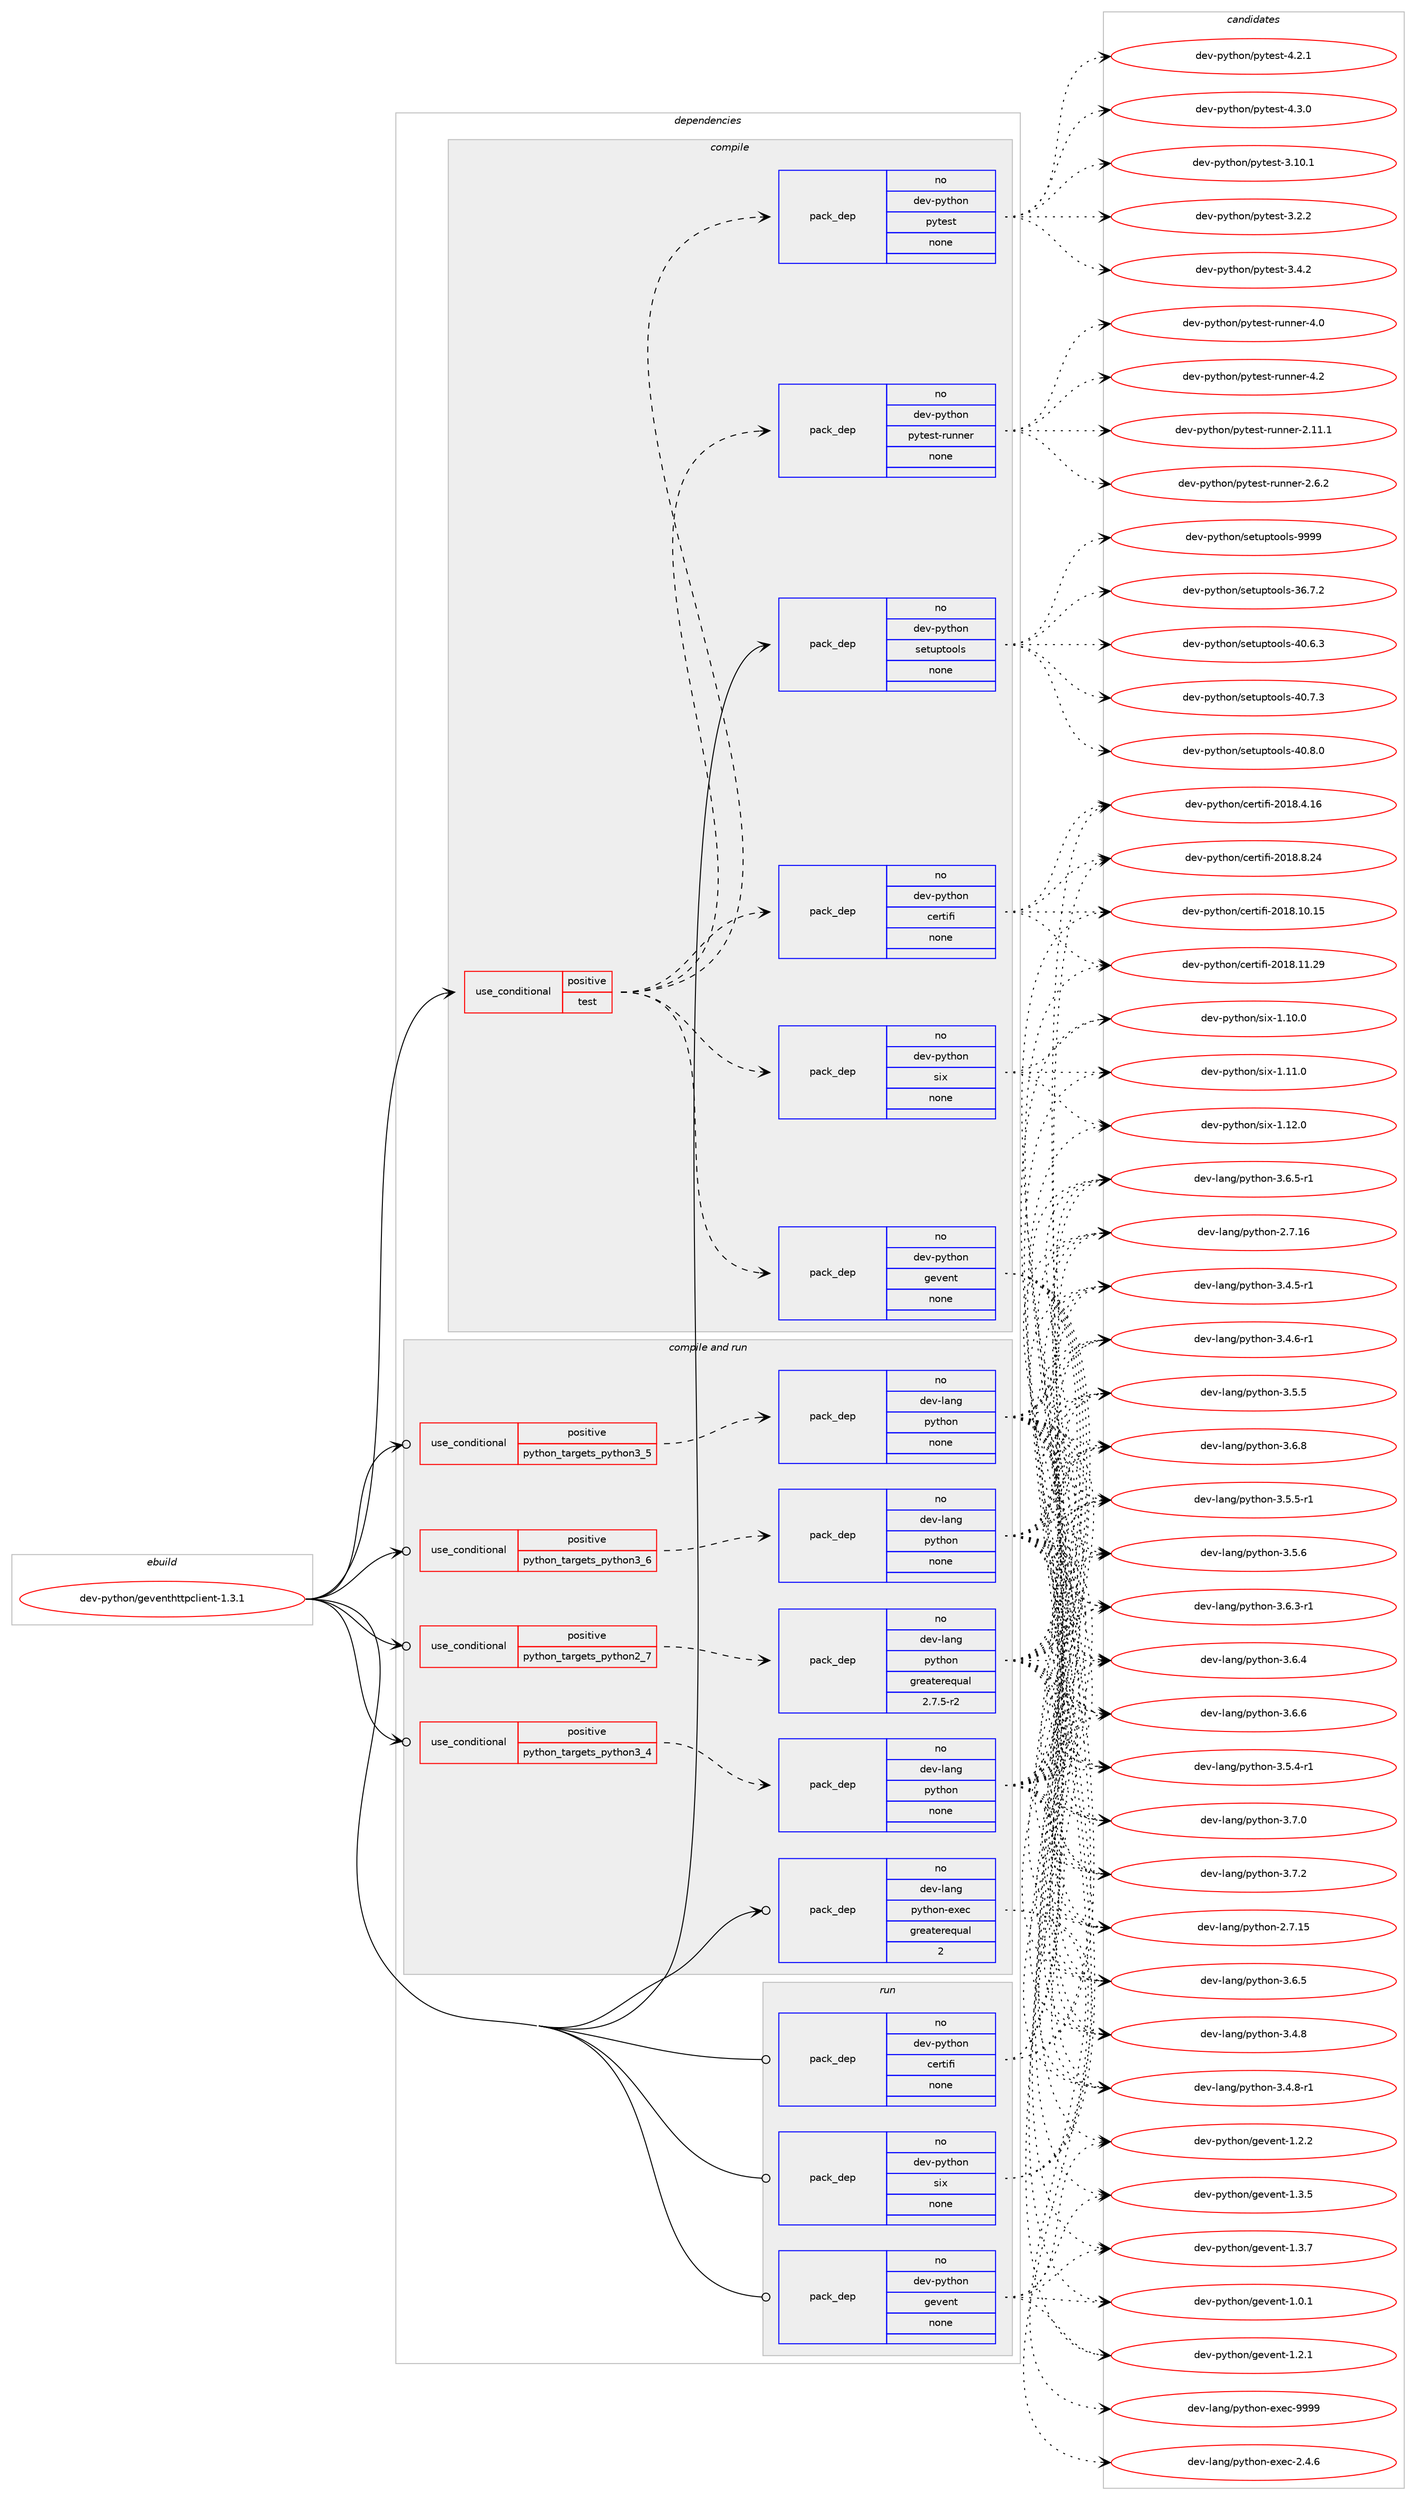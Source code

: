 digraph prolog {

# *************
# Graph options
# *************

newrank=true;
concentrate=true;
compound=true;
graph [rankdir=LR,fontname=Helvetica,fontsize=10,ranksep=1.5];#, ranksep=2.5, nodesep=0.2];
edge  [arrowhead=vee];
node  [fontname=Helvetica,fontsize=10];

# **********
# The ebuild
# **********

subgraph cluster_leftcol {
color=gray;
rank=same;
label=<<i>ebuild</i>>;
id [label="dev-python/geventhttpclient-1.3.1", color=red, width=4, href="../dev-python/geventhttpclient-1.3.1.svg"];
}

# ****************
# The dependencies
# ****************

subgraph cluster_midcol {
color=gray;
label=<<i>dependencies</i>>;
subgraph cluster_compile {
fillcolor="#eeeeee";
style=filled;
label=<<i>compile</i>>;
subgraph cond374917 {
dependency1411047 [label=<<TABLE BORDER="0" CELLBORDER="1" CELLSPACING="0" CELLPADDING="4"><TR><TD ROWSPAN="3" CELLPADDING="10">use_conditional</TD></TR><TR><TD>positive</TD></TR><TR><TD>test</TD></TR></TABLE>>, shape=none, color=red];
subgraph pack1012871 {
dependency1411048 [label=<<TABLE BORDER="0" CELLBORDER="1" CELLSPACING="0" CELLPADDING="4" WIDTH="220"><TR><TD ROWSPAN="6" CELLPADDING="30">pack_dep</TD></TR><TR><TD WIDTH="110">no</TD></TR><TR><TD>dev-python</TD></TR><TR><TD>certifi</TD></TR><TR><TD>none</TD></TR><TR><TD></TD></TR></TABLE>>, shape=none, color=blue];
}
dependency1411047:e -> dependency1411048:w [weight=20,style="dashed",arrowhead="vee"];
subgraph pack1012872 {
dependency1411049 [label=<<TABLE BORDER="0" CELLBORDER="1" CELLSPACING="0" CELLPADDING="4" WIDTH="220"><TR><TD ROWSPAN="6" CELLPADDING="30">pack_dep</TD></TR><TR><TD WIDTH="110">no</TD></TR><TR><TD>dev-python</TD></TR><TR><TD>gevent</TD></TR><TR><TD>none</TD></TR><TR><TD></TD></TR></TABLE>>, shape=none, color=blue];
}
dependency1411047:e -> dependency1411049:w [weight=20,style="dashed",arrowhead="vee"];
subgraph pack1012873 {
dependency1411050 [label=<<TABLE BORDER="0" CELLBORDER="1" CELLSPACING="0" CELLPADDING="4" WIDTH="220"><TR><TD ROWSPAN="6" CELLPADDING="30">pack_dep</TD></TR><TR><TD WIDTH="110">no</TD></TR><TR><TD>dev-python</TD></TR><TR><TD>six</TD></TR><TR><TD>none</TD></TR><TR><TD></TD></TR></TABLE>>, shape=none, color=blue];
}
dependency1411047:e -> dependency1411050:w [weight=20,style="dashed",arrowhead="vee"];
subgraph pack1012874 {
dependency1411051 [label=<<TABLE BORDER="0" CELLBORDER="1" CELLSPACING="0" CELLPADDING="4" WIDTH="220"><TR><TD ROWSPAN="6" CELLPADDING="30">pack_dep</TD></TR><TR><TD WIDTH="110">no</TD></TR><TR><TD>dev-python</TD></TR><TR><TD>pytest-runner</TD></TR><TR><TD>none</TD></TR><TR><TD></TD></TR></TABLE>>, shape=none, color=blue];
}
dependency1411047:e -> dependency1411051:w [weight=20,style="dashed",arrowhead="vee"];
subgraph pack1012875 {
dependency1411052 [label=<<TABLE BORDER="0" CELLBORDER="1" CELLSPACING="0" CELLPADDING="4" WIDTH="220"><TR><TD ROWSPAN="6" CELLPADDING="30">pack_dep</TD></TR><TR><TD WIDTH="110">no</TD></TR><TR><TD>dev-python</TD></TR><TR><TD>pytest</TD></TR><TR><TD>none</TD></TR><TR><TD></TD></TR></TABLE>>, shape=none, color=blue];
}
dependency1411047:e -> dependency1411052:w [weight=20,style="dashed",arrowhead="vee"];
}
id:e -> dependency1411047:w [weight=20,style="solid",arrowhead="vee"];
subgraph pack1012876 {
dependency1411053 [label=<<TABLE BORDER="0" CELLBORDER="1" CELLSPACING="0" CELLPADDING="4" WIDTH="220"><TR><TD ROWSPAN="6" CELLPADDING="30">pack_dep</TD></TR><TR><TD WIDTH="110">no</TD></TR><TR><TD>dev-python</TD></TR><TR><TD>setuptools</TD></TR><TR><TD>none</TD></TR><TR><TD></TD></TR></TABLE>>, shape=none, color=blue];
}
id:e -> dependency1411053:w [weight=20,style="solid",arrowhead="vee"];
}
subgraph cluster_compileandrun {
fillcolor="#eeeeee";
style=filled;
label=<<i>compile and run</i>>;
subgraph cond374918 {
dependency1411054 [label=<<TABLE BORDER="0" CELLBORDER="1" CELLSPACING="0" CELLPADDING="4"><TR><TD ROWSPAN="3" CELLPADDING="10">use_conditional</TD></TR><TR><TD>positive</TD></TR><TR><TD>python_targets_python2_7</TD></TR></TABLE>>, shape=none, color=red];
subgraph pack1012877 {
dependency1411055 [label=<<TABLE BORDER="0" CELLBORDER="1" CELLSPACING="0" CELLPADDING="4" WIDTH="220"><TR><TD ROWSPAN="6" CELLPADDING="30">pack_dep</TD></TR><TR><TD WIDTH="110">no</TD></TR><TR><TD>dev-lang</TD></TR><TR><TD>python</TD></TR><TR><TD>greaterequal</TD></TR><TR><TD>2.7.5-r2</TD></TR></TABLE>>, shape=none, color=blue];
}
dependency1411054:e -> dependency1411055:w [weight=20,style="dashed",arrowhead="vee"];
}
id:e -> dependency1411054:w [weight=20,style="solid",arrowhead="odotvee"];
subgraph cond374919 {
dependency1411056 [label=<<TABLE BORDER="0" CELLBORDER="1" CELLSPACING="0" CELLPADDING="4"><TR><TD ROWSPAN="3" CELLPADDING="10">use_conditional</TD></TR><TR><TD>positive</TD></TR><TR><TD>python_targets_python3_4</TD></TR></TABLE>>, shape=none, color=red];
subgraph pack1012878 {
dependency1411057 [label=<<TABLE BORDER="0" CELLBORDER="1" CELLSPACING="0" CELLPADDING="4" WIDTH="220"><TR><TD ROWSPAN="6" CELLPADDING="30">pack_dep</TD></TR><TR><TD WIDTH="110">no</TD></TR><TR><TD>dev-lang</TD></TR><TR><TD>python</TD></TR><TR><TD>none</TD></TR><TR><TD></TD></TR></TABLE>>, shape=none, color=blue];
}
dependency1411056:e -> dependency1411057:w [weight=20,style="dashed",arrowhead="vee"];
}
id:e -> dependency1411056:w [weight=20,style="solid",arrowhead="odotvee"];
subgraph cond374920 {
dependency1411058 [label=<<TABLE BORDER="0" CELLBORDER="1" CELLSPACING="0" CELLPADDING="4"><TR><TD ROWSPAN="3" CELLPADDING="10">use_conditional</TD></TR><TR><TD>positive</TD></TR><TR><TD>python_targets_python3_5</TD></TR></TABLE>>, shape=none, color=red];
subgraph pack1012879 {
dependency1411059 [label=<<TABLE BORDER="0" CELLBORDER="1" CELLSPACING="0" CELLPADDING="4" WIDTH="220"><TR><TD ROWSPAN="6" CELLPADDING="30">pack_dep</TD></TR><TR><TD WIDTH="110">no</TD></TR><TR><TD>dev-lang</TD></TR><TR><TD>python</TD></TR><TR><TD>none</TD></TR><TR><TD></TD></TR></TABLE>>, shape=none, color=blue];
}
dependency1411058:e -> dependency1411059:w [weight=20,style="dashed",arrowhead="vee"];
}
id:e -> dependency1411058:w [weight=20,style="solid",arrowhead="odotvee"];
subgraph cond374921 {
dependency1411060 [label=<<TABLE BORDER="0" CELLBORDER="1" CELLSPACING="0" CELLPADDING="4"><TR><TD ROWSPAN="3" CELLPADDING="10">use_conditional</TD></TR><TR><TD>positive</TD></TR><TR><TD>python_targets_python3_6</TD></TR></TABLE>>, shape=none, color=red];
subgraph pack1012880 {
dependency1411061 [label=<<TABLE BORDER="0" CELLBORDER="1" CELLSPACING="0" CELLPADDING="4" WIDTH="220"><TR><TD ROWSPAN="6" CELLPADDING="30">pack_dep</TD></TR><TR><TD WIDTH="110">no</TD></TR><TR><TD>dev-lang</TD></TR><TR><TD>python</TD></TR><TR><TD>none</TD></TR><TR><TD></TD></TR></TABLE>>, shape=none, color=blue];
}
dependency1411060:e -> dependency1411061:w [weight=20,style="dashed",arrowhead="vee"];
}
id:e -> dependency1411060:w [weight=20,style="solid",arrowhead="odotvee"];
subgraph pack1012881 {
dependency1411062 [label=<<TABLE BORDER="0" CELLBORDER="1" CELLSPACING="0" CELLPADDING="4" WIDTH="220"><TR><TD ROWSPAN="6" CELLPADDING="30">pack_dep</TD></TR><TR><TD WIDTH="110">no</TD></TR><TR><TD>dev-lang</TD></TR><TR><TD>python-exec</TD></TR><TR><TD>greaterequal</TD></TR><TR><TD>2</TD></TR></TABLE>>, shape=none, color=blue];
}
id:e -> dependency1411062:w [weight=20,style="solid",arrowhead="odotvee"];
}
subgraph cluster_run {
fillcolor="#eeeeee";
style=filled;
label=<<i>run</i>>;
subgraph pack1012882 {
dependency1411063 [label=<<TABLE BORDER="0" CELLBORDER="1" CELLSPACING="0" CELLPADDING="4" WIDTH="220"><TR><TD ROWSPAN="6" CELLPADDING="30">pack_dep</TD></TR><TR><TD WIDTH="110">no</TD></TR><TR><TD>dev-python</TD></TR><TR><TD>certifi</TD></TR><TR><TD>none</TD></TR><TR><TD></TD></TR></TABLE>>, shape=none, color=blue];
}
id:e -> dependency1411063:w [weight=20,style="solid",arrowhead="odot"];
subgraph pack1012883 {
dependency1411064 [label=<<TABLE BORDER="0" CELLBORDER="1" CELLSPACING="0" CELLPADDING="4" WIDTH="220"><TR><TD ROWSPAN="6" CELLPADDING="30">pack_dep</TD></TR><TR><TD WIDTH="110">no</TD></TR><TR><TD>dev-python</TD></TR><TR><TD>gevent</TD></TR><TR><TD>none</TD></TR><TR><TD></TD></TR></TABLE>>, shape=none, color=blue];
}
id:e -> dependency1411064:w [weight=20,style="solid",arrowhead="odot"];
subgraph pack1012884 {
dependency1411065 [label=<<TABLE BORDER="0" CELLBORDER="1" CELLSPACING="0" CELLPADDING="4" WIDTH="220"><TR><TD ROWSPAN="6" CELLPADDING="30">pack_dep</TD></TR><TR><TD WIDTH="110">no</TD></TR><TR><TD>dev-python</TD></TR><TR><TD>six</TD></TR><TR><TD>none</TD></TR><TR><TD></TD></TR></TABLE>>, shape=none, color=blue];
}
id:e -> dependency1411065:w [weight=20,style="solid",arrowhead="odot"];
}
}

# **************
# The candidates
# **************

subgraph cluster_choices {
rank=same;
color=gray;
label=<<i>candidates</i>>;

subgraph choice1012871 {
color=black;
nodesep=1;
choice1001011184511212111610411111047991011141161051021054550484956464948464953 [label="dev-python/certifi-2018.10.15", color=red, width=4,href="../dev-python/certifi-2018.10.15.svg"];
choice1001011184511212111610411111047991011141161051021054550484956464949465057 [label="dev-python/certifi-2018.11.29", color=red, width=4,href="../dev-python/certifi-2018.11.29.svg"];
choice10010111845112121116104111110479910111411610510210545504849564652464954 [label="dev-python/certifi-2018.4.16", color=red, width=4,href="../dev-python/certifi-2018.4.16.svg"];
choice10010111845112121116104111110479910111411610510210545504849564656465052 [label="dev-python/certifi-2018.8.24", color=red, width=4,href="../dev-python/certifi-2018.8.24.svg"];
dependency1411048:e -> choice1001011184511212111610411111047991011141161051021054550484956464948464953:w [style=dotted,weight="100"];
dependency1411048:e -> choice1001011184511212111610411111047991011141161051021054550484956464949465057:w [style=dotted,weight="100"];
dependency1411048:e -> choice10010111845112121116104111110479910111411610510210545504849564652464954:w [style=dotted,weight="100"];
dependency1411048:e -> choice10010111845112121116104111110479910111411610510210545504849564656465052:w [style=dotted,weight="100"];
}
subgraph choice1012872 {
color=black;
nodesep=1;
choice1001011184511212111610411111047103101118101110116454946484649 [label="dev-python/gevent-1.0.1", color=red, width=4,href="../dev-python/gevent-1.0.1.svg"];
choice1001011184511212111610411111047103101118101110116454946504649 [label="dev-python/gevent-1.2.1", color=red, width=4,href="../dev-python/gevent-1.2.1.svg"];
choice1001011184511212111610411111047103101118101110116454946504650 [label="dev-python/gevent-1.2.2", color=red, width=4,href="../dev-python/gevent-1.2.2.svg"];
choice1001011184511212111610411111047103101118101110116454946514653 [label="dev-python/gevent-1.3.5", color=red, width=4,href="../dev-python/gevent-1.3.5.svg"];
choice1001011184511212111610411111047103101118101110116454946514655 [label="dev-python/gevent-1.3.7", color=red, width=4,href="../dev-python/gevent-1.3.7.svg"];
dependency1411049:e -> choice1001011184511212111610411111047103101118101110116454946484649:w [style=dotted,weight="100"];
dependency1411049:e -> choice1001011184511212111610411111047103101118101110116454946504649:w [style=dotted,weight="100"];
dependency1411049:e -> choice1001011184511212111610411111047103101118101110116454946504650:w [style=dotted,weight="100"];
dependency1411049:e -> choice1001011184511212111610411111047103101118101110116454946514653:w [style=dotted,weight="100"];
dependency1411049:e -> choice1001011184511212111610411111047103101118101110116454946514655:w [style=dotted,weight="100"];
}
subgraph choice1012873 {
color=black;
nodesep=1;
choice100101118451121211161041111104711510512045494649484648 [label="dev-python/six-1.10.0", color=red, width=4,href="../dev-python/six-1.10.0.svg"];
choice100101118451121211161041111104711510512045494649494648 [label="dev-python/six-1.11.0", color=red, width=4,href="../dev-python/six-1.11.0.svg"];
choice100101118451121211161041111104711510512045494649504648 [label="dev-python/six-1.12.0", color=red, width=4,href="../dev-python/six-1.12.0.svg"];
dependency1411050:e -> choice100101118451121211161041111104711510512045494649484648:w [style=dotted,weight="100"];
dependency1411050:e -> choice100101118451121211161041111104711510512045494649494648:w [style=dotted,weight="100"];
dependency1411050:e -> choice100101118451121211161041111104711510512045494649504648:w [style=dotted,weight="100"];
}
subgraph choice1012874 {
color=black;
nodesep=1;
choice10010111845112121116104111110471121211161011151164511411711011010111445504649494649 [label="dev-python/pytest-runner-2.11.1", color=red, width=4,href="../dev-python/pytest-runner-2.11.1.svg"];
choice100101118451121211161041111104711212111610111511645114117110110101114455046544650 [label="dev-python/pytest-runner-2.6.2", color=red, width=4,href="../dev-python/pytest-runner-2.6.2.svg"];
choice10010111845112121116104111110471121211161011151164511411711011010111445524648 [label="dev-python/pytest-runner-4.0", color=red, width=4,href="../dev-python/pytest-runner-4.0.svg"];
choice10010111845112121116104111110471121211161011151164511411711011010111445524650 [label="dev-python/pytest-runner-4.2", color=red, width=4,href="../dev-python/pytest-runner-4.2.svg"];
dependency1411051:e -> choice10010111845112121116104111110471121211161011151164511411711011010111445504649494649:w [style=dotted,weight="100"];
dependency1411051:e -> choice100101118451121211161041111104711212111610111511645114117110110101114455046544650:w [style=dotted,weight="100"];
dependency1411051:e -> choice10010111845112121116104111110471121211161011151164511411711011010111445524648:w [style=dotted,weight="100"];
dependency1411051:e -> choice10010111845112121116104111110471121211161011151164511411711011010111445524650:w [style=dotted,weight="100"];
}
subgraph choice1012875 {
color=black;
nodesep=1;
choice100101118451121211161041111104711212111610111511645514649484649 [label="dev-python/pytest-3.10.1", color=red, width=4,href="../dev-python/pytest-3.10.1.svg"];
choice1001011184511212111610411111047112121116101115116455146504650 [label="dev-python/pytest-3.2.2", color=red, width=4,href="../dev-python/pytest-3.2.2.svg"];
choice1001011184511212111610411111047112121116101115116455146524650 [label="dev-python/pytest-3.4.2", color=red, width=4,href="../dev-python/pytest-3.4.2.svg"];
choice1001011184511212111610411111047112121116101115116455246504649 [label="dev-python/pytest-4.2.1", color=red, width=4,href="../dev-python/pytest-4.2.1.svg"];
choice1001011184511212111610411111047112121116101115116455246514648 [label="dev-python/pytest-4.3.0", color=red, width=4,href="../dev-python/pytest-4.3.0.svg"];
dependency1411052:e -> choice100101118451121211161041111104711212111610111511645514649484649:w [style=dotted,weight="100"];
dependency1411052:e -> choice1001011184511212111610411111047112121116101115116455146504650:w [style=dotted,weight="100"];
dependency1411052:e -> choice1001011184511212111610411111047112121116101115116455146524650:w [style=dotted,weight="100"];
dependency1411052:e -> choice1001011184511212111610411111047112121116101115116455246504649:w [style=dotted,weight="100"];
dependency1411052:e -> choice1001011184511212111610411111047112121116101115116455246514648:w [style=dotted,weight="100"];
}
subgraph choice1012876 {
color=black;
nodesep=1;
choice100101118451121211161041111104711510111611711211611111110811545515446554650 [label="dev-python/setuptools-36.7.2", color=red, width=4,href="../dev-python/setuptools-36.7.2.svg"];
choice100101118451121211161041111104711510111611711211611111110811545524846544651 [label="dev-python/setuptools-40.6.3", color=red, width=4,href="../dev-python/setuptools-40.6.3.svg"];
choice100101118451121211161041111104711510111611711211611111110811545524846554651 [label="dev-python/setuptools-40.7.3", color=red, width=4,href="../dev-python/setuptools-40.7.3.svg"];
choice100101118451121211161041111104711510111611711211611111110811545524846564648 [label="dev-python/setuptools-40.8.0", color=red, width=4,href="../dev-python/setuptools-40.8.0.svg"];
choice10010111845112121116104111110471151011161171121161111111081154557575757 [label="dev-python/setuptools-9999", color=red, width=4,href="../dev-python/setuptools-9999.svg"];
dependency1411053:e -> choice100101118451121211161041111104711510111611711211611111110811545515446554650:w [style=dotted,weight="100"];
dependency1411053:e -> choice100101118451121211161041111104711510111611711211611111110811545524846544651:w [style=dotted,weight="100"];
dependency1411053:e -> choice100101118451121211161041111104711510111611711211611111110811545524846554651:w [style=dotted,weight="100"];
dependency1411053:e -> choice100101118451121211161041111104711510111611711211611111110811545524846564648:w [style=dotted,weight="100"];
dependency1411053:e -> choice10010111845112121116104111110471151011161171121161111111081154557575757:w [style=dotted,weight="100"];
}
subgraph choice1012877 {
color=black;
nodesep=1;
choice10010111845108971101034711212111610411111045504655464953 [label="dev-lang/python-2.7.15", color=red, width=4,href="../dev-lang/python-2.7.15.svg"];
choice10010111845108971101034711212111610411111045504655464954 [label="dev-lang/python-2.7.16", color=red, width=4,href="../dev-lang/python-2.7.16.svg"];
choice1001011184510897110103471121211161041111104551465246534511449 [label="dev-lang/python-3.4.5-r1", color=red, width=4,href="../dev-lang/python-3.4.5-r1.svg"];
choice1001011184510897110103471121211161041111104551465246544511449 [label="dev-lang/python-3.4.6-r1", color=red, width=4,href="../dev-lang/python-3.4.6-r1.svg"];
choice100101118451089711010347112121116104111110455146524656 [label="dev-lang/python-3.4.8", color=red, width=4,href="../dev-lang/python-3.4.8.svg"];
choice1001011184510897110103471121211161041111104551465246564511449 [label="dev-lang/python-3.4.8-r1", color=red, width=4,href="../dev-lang/python-3.4.8-r1.svg"];
choice1001011184510897110103471121211161041111104551465346524511449 [label="dev-lang/python-3.5.4-r1", color=red, width=4,href="../dev-lang/python-3.5.4-r1.svg"];
choice100101118451089711010347112121116104111110455146534653 [label="dev-lang/python-3.5.5", color=red, width=4,href="../dev-lang/python-3.5.5.svg"];
choice1001011184510897110103471121211161041111104551465346534511449 [label="dev-lang/python-3.5.5-r1", color=red, width=4,href="../dev-lang/python-3.5.5-r1.svg"];
choice100101118451089711010347112121116104111110455146534654 [label="dev-lang/python-3.5.6", color=red, width=4,href="../dev-lang/python-3.5.6.svg"];
choice1001011184510897110103471121211161041111104551465446514511449 [label="dev-lang/python-3.6.3-r1", color=red, width=4,href="../dev-lang/python-3.6.3-r1.svg"];
choice100101118451089711010347112121116104111110455146544652 [label="dev-lang/python-3.6.4", color=red, width=4,href="../dev-lang/python-3.6.4.svg"];
choice100101118451089711010347112121116104111110455146544653 [label="dev-lang/python-3.6.5", color=red, width=4,href="../dev-lang/python-3.6.5.svg"];
choice1001011184510897110103471121211161041111104551465446534511449 [label="dev-lang/python-3.6.5-r1", color=red, width=4,href="../dev-lang/python-3.6.5-r1.svg"];
choice100101118451089711010347112121116104111110455146544654 [label="dev-lang/python-3.6.6", color=red, width=4,href="../dev-lang/python-3.6.6.svg"];
choice100101118451089711010347112121116104111110455146544656 [label="dev-lang/python-3.6.8", color=red, width=4,href="../dev-lang/python-3.6.8.svg"];
choice100101118451089711010347112121116104111110455146554648 [label="dev-lang/python-3.7.0", color=red, width=4,href="../dev-lang/python-3.7.0.svg"];
choice100101118451089711010347112121116104111110455146554650 [label="dev-lang/python-3.7.2", color=red, width=4,href="../dev-lang/python-3.7.2.svg"];
dependency1411055:e -> choice10010111845108971101034711212111610411111045504655464953:w [style=dotted,weight="100"];
dependency1411055:e -> choice10010111845108971101034711212111610411111045504655464954:w [style=dotted,weight="100"];
dependency1411055:e -> choice1001011184510897110103471121211161041111104551465246534511449:w [style=dotted,weight="100"];
dependency1411055:e -> choice1001011184510897110103471121211161041111104551465246544511449:w [style=dotted,weight="100"];
dependency1411055:e -> choice100101118451089711010347112121116104111110455146524656:w [style=dotted,weight="100"];
dependency1411055:e -> choice1001011184510897110103471121211161041111104551465246564511449:w [style=dotted,weight="100"];
dependency1411055:e -> choice1001011184510897110103471121211161041111104551465346524511449:w [style=dotted,weight="100"];
dependency1411055:e -> choice100101118451089711010347112121116104111110455146534653:w [style=dotted,weight="100"];
dependency1411055:e -> choice1001011184510897110103471121211161041111104551465346534511449:w [style=dotted,weight="100"];
dependency1411055:e -> choice100101118451089711010347112121116104111110455146534654:w [style=dotted,weight="100"];
dependency1411055:e -> choice1001011184510897110103471121211161041111104551465446514511449:w [style=dotted,weight="100"];
dependency1411055:e -> choice100101118451089711010347112121116104111110455146544652:w [style=dotted,weight="100"];
dependency1411055:e -> choice100101118451089711010347112121116104111110455146544653:w [style=dotted,weight="100"];
dependency1411055:e -> choice1001011184510897110103471121211161041111104551465446534511449:w [style=dotted,weight="100"];
dependency1411055:e -> choice100101118451089711010347112121116104111110455146544654:w [style=dotted,weight="100"];
dependency1411055:e -> choice100101118451089711010347112121116104111110455146544656:w [style=dotted,weight="100"];
dependency1411055:e -> choice100101118451089711010347112121116104111110455146554648:w [style=dotted,weight="100"];
dependency1411055:e -> choice100101118451089711010347112121116104111110455146554650:w [style=dotted,weight="100"];
}
subgraph choice1012878 {
color=black;
nodesep=1;
choice10010111845108971101034711212111610411111045504655464953 [label="dev-lang/python-2.7.15", color=red, width=4,href="../dev-lang/python-2.7.15.svg"];
choice10010111845108971101034711212111610411111045504655464954 [label="dev-lang/python-2.7.16", color=red, width=4,href="../dev-lang/python-2.7.16.svg"];
choice1001011184510897110103471121211161041111104551465246534511449 [label="dev-lang/python-3.4.5-r1", color=red, width=4,href="../dev-lang/python-3.4.5-r1.svg"];
choice1001011184510897110103471121211161041111104551465246544511449 [label="dev-lang/python-3.4.6-r1", color=red, width=4,href="../dev-lang/python-3.4.6-r1.svg"];
choice100101118451089711010347112121116104111110455146524656 [label="dev-lang/python-3.4.8", color=red, width=4,href="../dev-lang/python-3.4.8.svg"];
choice1001011184510897110103471121211161041111104551465246564511449 [label="dev-lang/python-3.4.8-r1", color=red, width=4,href="../dev-lang/python-3.4.8-r1.svg"];
choice1001011184510897110103471121211161041111104551465346524511449 [label="dev-lang/python-3.5.4-r1", color=red, width=4,href="../dev-lang/python-3.5.4-r1.svg"];
choice100101118451089711010347112121116104111110455146534653 [label="dev-lang/python-3.5.5", color=red, width=4,href="../dev-lang/python-3.5.5.svg"];
choice1001011184510897110103471121211161041111104551465346534511449 [label="dev-lang/python-3.5.5-r1", color=red, width=4,href="../dev-lang/python-3.5.5-r1.svg"];
choice100101118451089711010347112121116104111110455146534654 [label="dev-lang/python-3.5.6", color=red, width=4,href="../dev-lang/python-3.5.6.svg"];
choice1001011184510897110103471121211161041111104551465446514511449 [label="dev-lang/python-3.6.3-r1", color=red, width=4,href="../dev-lang/python-3.6.3-r1.svg"];
choice100101118451089711010347112121116104111110455146544652 [label="dev-lang/python-3.6.4", color=red, width=4,href="../dev-lang/python-3.6.4.svg"];
choice100101118451089711010347112121116104111110455146544653 [label="dev-lang/python-3.6.5", color=red, width=4,href="../dev-lang/python-3.6.5.svg"];
choice1001011184510897110103471121211161041111104551465446534511449 [label="dev-lang/python-3.6.5-r1", color=red, width=4,href="../dev-lang/python-3.6.5-r1.svg"];
choice100101118451089711010347112121116104111110455146544654 [label="dev-lang/python-3.6.6", color=red, width=4,href="../dev-lang/python-3.6.6.svg"];
choice100101118451089711010347112121116104111110455146544656 [label="dev-lang/python-3.6.8", color=red, width=4,href="../dev-lang/python-3.6.8.svg"];
choice100101118451089711010347112121116104111110455146554648 [label="dev-lang/python-3.7.0", color=red, width=4,href="../dev-lang/python-3.7.0.svg"];
choice100101118451089711010347112121116104111110455146554650 [label="dev-lang/python-3.7.2", color=red, width=4,href="../dev-lang/python-3.7.2.svg"];
dependency1411057:e -> choice10010111845108971101034711212111610411111045504655464953:w [style=dotted,weight="100"];
dependency1411057:e -> choice10010111845108971101034711212111610411111045504655464954:w [style=dotted,weight="100"];
dependency1411057:e -> choice1001011184510897110103471121211161041111104551465246534511449:w [style=dotted,weight="100"];
dependency1411057:e -> choice1001011184510897110103471121211161041111104551465246544511449:w [style=dotted,weight="100"];
dependency1411057:e -> choice100101118451089711010347112121116104111110455146524656:w [style=dotted,weight="100"];
dependency1411057:e -> choice1001011184510897110103471121211161041111104551465246564511449:w [style=dotted,weight="100"];
dependency1411057:e -> choice1001011184510897110103471121211161041111104551465346524511449:w [style=dotted,weight="100"];
dependency1411057:e -> choice100101118451089711010347112121116104111110455146534653:w [style=dotted,weight="100"];
dependency1411057:e -> choice1001011184510897110103471121211161041111104551465346534511449:w [style=dotted,weight="100"];
dependency1411057:e -> choice100101118451089711010347112121116104111110455146534654:w [style=dotted,weight="100"];
dependency1411057:e -> choice1001011184510897110103471121211161041111104551465446514511449:w [style=dotted,weight="100"];
dependency1411057:e -> choice100101118451089711010347112121116104111110455146544652:w [style=dotted,weight="100"];
dependency1411057:e -> choice100101118451089711010347112121116104111110455146544653:w [style=dotted,weight="100"];
dependency1411057:e -> choice1001011184510897110103471121211161041111104551465446534511449:w [style=dotted,weight="100"];
dependency1411057:e -> choice100101118451089711010347112121116104111110455146544654:w [style=dotted,weight="100"];
dependency1411057:e -> choice100101118451089711010347112121116104111110455146544656:w [style=dotted,weight="100"];
dependency1411057:e -> choice100101118451089711010347112121116104111110455146554648:w [style=dotted,weight="100"];
dependency1411057:e -> choice100101118451089711010347112121116104111110455146554650:w [style=dotted,weight="100"];
}
subgraph choice1012879 {
color=black;
nodesep=1;
choice10010111845108971101034711212111610411111045504655464953 [label="dev-lang/python-2.7.15", color=red, width=4,href="../dev-lang/python-2.7.15.svg"];
choice10010111845108971101034711212111610411111045504655464954 [label="dev-lang/python-2.7.16", color=red, width=4,href="../dev-lang/python-2.7.16.svg"];
choice1001011184510897110103471121211161041111104551465246534511449 [label="dev-lang/python-3.4.5-r1", color=red, width=4,href="../dev-lang/python-3.4.5-r1.svg"];
choice1001011184510897110103471121211161041111104551465246544511449 [label="dev-lang/python-3.4.6-r1", color=red, width=4,href="../dev-lang/python-3.4.6-r1.svg"];
choice100101118451089711010347112121116104111110455146524656 [label="dev-lang/python-3.4.8", color=red, width=4,href="../dev-lang/python-3.4.8.svg"];
choice1001011184510897110103471121211161041111104551465246564511449 [label="dev-lang/python-3.4.8-r1", color=red, width=4,href="../dev-lang/python-3.4.8-r1.svg"];
choice1001011184510897110103471121211161041111104551465346524511449 [label="dev-lang/python-3.5.4-r1", color=red, width=4,href="../dev-lang/python-3.5.4-r1.svg"];
choice100101118451089711010347112121116104111110455146534653 [label="dev-lang/python-3.5.5", color=red, width=4,href="../dev-lang/python-3.5.5.svg"];
choice1001011184510897110103471121211161041111104551465346534511449 [label="dev-lang/python-3.5.5-r1", color=red, width=4,href="../dev-lang/python-3.5.5-r1.svg"];
choice100101118451089711010347112121116104111110455146534654 [label="dev-lang/python-3.5.6", color=red, width=4,href="../dev-lang/python-3.5.6.svg"];
choice1001011184510897110103471121211161041111104551465446514511449 [label="dev-lang/python-3.6.3-r1", color=red, width=4,href="../dev-lang/python-3.6.3-r1.svg"];
choice100101118451089711010347112121116104111110455146544652 [label="dev-lang/python-3.6.4", color=red, width=4,href="../dev-lang/python-3.6.4.svg"];
choice100101118451089711010347112121116104111110455146544653 [label="dev-lang/python-3.6.5", color=red, width=4,href="../dev-lang/python-3.6.5.svg"];
choice1001011184510897110103471121211161041111104551465446534511449 [label="dev-lang/python-3.6.5-r1", color=red, width=4,href="../dev-lang/python-3.6.5-r1.svg"];
choice100101118451089711010347112121116104111110455146544654 [label="dev-lang/python-3.6.6", color=red, width=4,href="../dev-lang/python-3.6.6.svg"];
choice100101118451089711010347112121116104111110455146544656 [label="dev-lang/python-3.6.8", color=red, width=4,href="../dev-lang/python-3.6.8.svg"];
choice100101118451089711010347112121116104111110455146554648 [label="dev-lang/python-3.7.0", color=red, width=4,href="../dev-lang/python-3.7.0.svg"];
choice100101118451089711010347112121116104111110455146554650 [label="dev-lang/python-3.7.2", color=red, width=4,href="../dev-lang/python-3.7.2.svg"];
dependency1411059:e -> choice10010111845108971101034711212111610411111045504655464953:w [style=dotted,weight="100"];
dependency1411059:e -> choice10010111845108971101034711212111610411111045504655464954:w [style=dotted,weight="100"];
dependency1411059:e -> choice1001011184510897110103471121211161041111104551465246534511449:w [style=dotted,weight="100"];
dependency1411059:e -> choice1001011184510897110103471121211161041111104551465246544511449:w [style=dotted,weight="100"];
dependency1411059:e -> choice100101118451089711010347112121116104111110455146524656:w [style=dotted,weight="100"];
dependency1411059:e -> choice1001011184510897110103471121211161041111104551465246564511449:w [style=dotted,weight="100"];
dependency1411059:e -> choice1001011184510897110103471121211161041111104551465346524511449:w [style=dotted,weight="100"];
dependency1411059:e -> choice100101118451089711010347112121116104111110455146534653:w [style=dotted,weight="100"];
dependency1411059:e -> choice1001011184510897110103471121211161041111104551465346534511449:w [style=dotted,weight="100"];
dependency1411059:e -> choice100101118451089711010347112121116104111110455146534654:w [style=dotted,weight="100"];
dependency1411059:e -> choice1001011184510897110103471121211161041111104551465446514511449:w [style=dotted,weight="100"];
dependency1411059:e -> choice100101118451089711010347112121116104111110455146544652:w [style=dotted,weight="100"];
dependency1411059:e -> choice100101118451089711010347112121116104111110455146544653:w [style=dotted,weight="100"];
dependency1411059:e -> choice1001011184510897110103471121211161041111104551465446534511449:w [style=dotted,weight="100"];
dependency1411059:e -> choice100101118451089711010347112121116104111110455146544654:w [style=dotted,weight="100"];
dependency1411059:e -> choice100101118451089711010347112121116104111110455146544656:w [style=dotted,weight="100"];
dependency1411059:e -> choice100101118451089711010347112121116104111110455146554648:w [style=dotted,weight="100"];
dependency1411059:e -> choice100101118451089711010347112121116104111110455146554650:w [style=dotted,weight="100"];
}
subgraph choice1012880 {
color=black;
nodesep=1;
choice10010111845108971101034711212111610411111045504655464953 [label="dev-lang/python-2.7.15", color=red, width=4,href="../dev-lang/python-2.7.15.svg"];
choice10010111845108971101034711212111610411111045504655464954 [label="dev-lang/python-2.7.16", color=red, width=4,href="../dev-lang/python-2.7.16.svg"];
choice1001011184510897110103471121211161041111104551465246534511449 [label="dev-lang/python-3.4.5-r1", color=red, width=4,href="../dev-lang/python-3.4.5-r1.svg"];
choice1001011184510897110103471121211161041111104551465246544511449 [label="dev-lang/python-3.4.6-r1", color=red, width=4,href="../dev-lang/python-3.4.6-r1.svg"];
choice100101118451089711010347112121116104111110455146524656 [label="dev-lang/python-3.4.8", color=red, width=4,href="../dev-lang/python-3.4.8.svg"];
choice1001011184510897110103471121211161041111104551465246564511449 [label="dev-lang/python-3.4.8-r1", color=red, width=4,href="../dev-lang/python-3.4.8-r1.svg"];
choice1001011184510897110103471121211161041111104551465346524511449 [label="dev-lang/python-3.5.4-r1", color=red, width=4,href="../dev-lang/python-3.5.4-r1.svg"];
choice100101118451089711010347112121116104111110455146534653 [label="dev-lang/python-3.5.5", color=red, width=4,href="../dev-lang/python-3.5.5.svg"];
choice1001011184510897110103471121211161041111104551465346534511449 [label="dev-lang/python-3.5.5-r1", color=red, width=4,href="../dev-lang/python-3.5.5-r1.svg"];
choice100101118451089711010347112121116104111110455146534654 [label="dev-lang/python-3.5.6", color=red, width=4,href="../dev-lang/python-3.5.6.svg"];
choice1001011184510897110103471121211161041111104551465446514511449 [label="dev-lang/python-3.6.3-r1", color=red, width=4,href="../dev-lang/python-3.6.3-r1.svg"];
choice100101118451089711010347112121116104111110455146544652 [label="dev-lang/python-3.6.4", color=red, width=4,href="../dev-lang/python-3.6.4.svg"];
choice100101118451089711010347112121116104111110455146544653 [label="dev-lang/python-3.6.5", color=red, width=4,href="../dev-lang/python-3.6.5.svg"];
choice1001011184510897110103471121211161041111104551465446534511449 [label="dev-lang/python-3.6.5-r1", color=red, width=4,href="../dev-lang/python-3.6.5-r1.svg"];
choice100101118451089711010347112121116104111110455146544654 [label="dev-lang/python-3.6.6", color=red, width=4,href="../dev-lang/python-3.6.6.svg"];
choice100101118451089711010347112121116104111110455146544656 [label="dev-lang/python-3.6.8", color=red, width=4,href="../dev-lang/python-3.6.8.svg"];
choice100101118451089711010347112121116104111110455146554648 [label="dev-lang/python-3.7.0", color=red, width=4,href="../dev-lang/python-3.7.0.svg"];
choice100101118451089711010347112121116104111110455146554650 [label="dev-lang/python-3.7.2", color=red, width=4,href="../dev-lang/python-3.7.2.svg"];
dependency1411061:e -> choice10010111845108971101034711212111610411111045504655464953:w [style=dotted,weight="100"];
dependency1411061:e -> choice10010111845108971101034711212111610411111045504655464954:w [style=dotted,weight="100"];
dependency1411061:e -> choice1001011184510897110103471121211161041111104551465246534511449:w [style=dotted,weight="100"];
dependency1411061:e -> choice1001011184510897110103471121211161041111104551465246544511449:w [style=dotted,weight="100"];
dependency1411061:e -> choice100101118451089711010347112121116104111110455146524656:w [style=dotted,weight="100"];
dependency1411061:e -> choice1001011184510897110103471121211161041111104551465246564511449:w [style=dotted,weight="100"];
dependency1411061:e -> choice1001011184510897110103471121211161041111104551465346524511449:w [style=dotted,weight="100"];
dependency1411061:e -> choice100101118451089711010347112121116104111110455146534653:w [style=dotted,weight="100"];
dependency1411061:e -> choice1001011184510897110103471121211161041111104551465346534511449:w [style=dotted,weight="100"];
dependency1411061:e -> choice100101118451089711010347112121116104111110455146534654:w [style=dotted,weight="100"];
dependency1411061:e -> choice1001011184510897110103471121211161041111104551465446514511449:w [style=dotted,weight="100"];
dependency1411061:e -> choice100101118451089711010347112121116104111110455146544652:w [style=dotted,weight="100"];
dependency1411061:e -> choice100101118451089711010347112121116104111110455146544653:w [style=dotted,weight="100"];
dependency1411061:e -> choice1001011184510897110103471121211161041111104551465446534511449:w [style=dotted,weight="100"];
dependency1411061:e -> choice100101118451089711010347112121116104111110455146544654:w [style=dotted,weight="100"];
dependency1411061:e -> choice100101118451089711010347112121116104111110455146544656:w [style=dotted,weight="100"];
dependency1411061:e -> choice100101118451089711010347112121116104111110455146554648:w [style=dotted,weight="100"];
dependency1411061:e -> choice100101118451089711010347112121116104111110455146554650:w [style=dotted,weight="100"];
}
subgraph choice1012881 {
color=black;
nodesep=1;
choice1001011184510897110103471121211161041111104510112010199455046524654 [label="dev-lang/python-exec-2.4.6", color=red, width=4,href="../dev-lang/python-exec-2.4.6.svg"];
choice10010111845108971101034711212111610411111045101120101994557575757 [label="dev-lang/python-exec-9999", color=red, width=4,href="../dev-lang/python-exec-9999.svg"];
dependency1411062:e -> choice1001011184510897110103471121211161041111104510112010199455046524654:w [style=dotted,weight="100"];
dependency1411062:e -> choice10010111845108971101034711212111610411111045101120101994557575757:w [style=dotted,weight="100"];
}
subgraph choice1012882 {
color=black;
nodesep=1;
choice1001011184511212111610411111047991011141161051021054550484956464948464953 [label="dev-python/certifi-2018.10.15", color=red, width=4,href="../dev-python/certifi-2018.10.15.svg"];
choice1001011184511212111610411111047991011141161051021054550484956464949465057 [label="dev-python/certifi-2018.11.29", color=red, width=4,href="../dev-python/certifi-2018.11.29.svg"];
choice10010111845112121116104111110479910111411610510210545504849564652464954 [label="dev-python/certifi-2018.4.16", color=red, width=4,href="../dev-python/certifi-2018.4.16.svg"];
choice10010111845112121116104111110479910111411610510210545504849564656465052 [label="dev-python/certifi-2018.8.24", color=red, width=4,href="../dev-python/certifi-2018.8.24.svg"];
dependency1411063:e -> choice1001011184511212111610411111047991011141161051021054550484956464948464953:w [style=dotted,weight="100"];
dependency1411063:e -> choice1001011184511212111610411111047991011141161051021054550484956464949465057:w [style=dotted,weight="100"];
dependency1411063:e -> choice10010111845112121116104111110479910111411610510210545504849564652464954:w [style=dotted,weight="100"];
dependency1411063:e -> choice10010111845112121116104111110479910111411610510210545504849564656465052:w [style=dotted,weight="100"];
}
subgraph choice1012883 {
color=black;
nodesep=1;
choice1001011184511212111610411111047103101118101110116454946484649 [label="dev-python/gevent-1.0.1", color=red, width=4,href="../dev-python/gevent-1.0.1.svg"];
choice1001011184511212111610411111047103101118101110116454946504649 [label="dev-python/gevent-1.2.1", color=red, width=4,href="../dev-python/gevent-1.2.1.svg"];
choice1001011184511212111610411111047103101118101110116454946504650 [label="dev-python/gevent-1.2.2", color=red, width=4,href="../dev-python/gevent-1.2.2.svg"];
choice1001011184511212111610411111047103101118101110116454946514653 [label="dev-python/gevent-1.3.5", color=red, width=4,href="../dev-python/gevent-1.3.5.svg"];
choice1001011184511212111610411111047103101118101110116454946514655 [label="dev-python/gevent-1.3.7", color=red, width=4,href="../dev-python/gevent-1.3.7.svg"];
dependency1411064:e -> choice1001011184511212111610411111047103101118101110116454946484649:w [style=dotted,weight="100"];
dependency1411064:e -> choice1001011184511212111610411111047103101118101110116454946504649:w [style=dotted,weight="100"];
dependency1411064:e -> choice1001011184511212111610411111047103101118101110116454946504650:w [style=dotted,weight="100"];
dependency1411064:e -> choice1001011184511212111610411111047103101118101110116454946514653:w [style=dotted,weight="100"];
dependency1411064:e -> choice1001011184511212111610411111047103101118101110116454946514655:w [style=dotted,weight="100"];
}
subgraph choice1012884 {
color=black;
nodesep=1;
choice100101118451121211161041111104711510512045494649484648 [label="dev-python/six-1.10.0", color=red, width=4,href="../dev-python/six-1.10.0.svg"];
choice100101118451121211161041111104711510512045494649494648 [label="dev-python/six-1.11.0", color=red, width=4,href="../dev-python/six-1.11.0.svg"];
choice100101118451121211161041111104711510512045494649504648 [label="dev-python/six-1.12.0", color=red, width=4,href="../dev-python/six-1.12.0.svg"];
dependency1411065:e -> choice100101118451121211161041111104711510512045494649484648:w [style=dotted,weight="100"];
dependency1411065:e -> choice100101118451121211161041111104711510512045494649494648:w [style=dotted,weight="100"];
dependency1411065:e -> choice100101118451121211161041111104711510512045494649504648:w [style=dotted,weight="100"];
}
}

}
